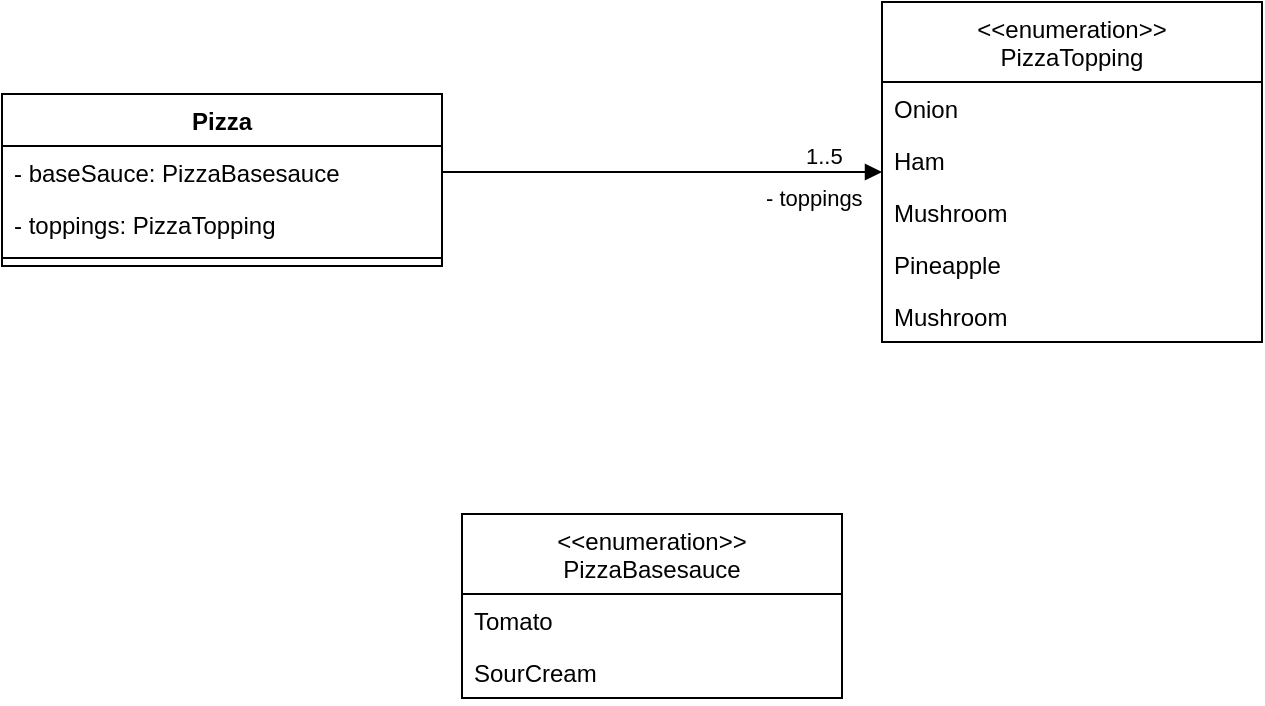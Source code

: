 <mxfile version="13.4.2" type="device"><diagram id="5qs9E-LMO9wak-sIErH1" name="Page-1"><mxGraphModel dx="1422" dy="794" grid="1" gridSize="10" guides="1" tooltips="1" connect="1" arrows="1" fold="1" page="1" pageScale="1" pageWidth="827" pageHeight="1169" math="0" shadow="0"><root><mxCell id="0"/><mxCell id="1" parent="0"/><object label="Pizza" id="7TYF7luZMrs2I7I4rsMM-1"><mxCell style="swimlane;fontStyle=1;align=center;verticalAlign=top;childLayout=stackLayout;horizontal=1;startSize=26;horizontalStack=0;resizeParent=1;resizeParentMax=0;resizeLast=0;collapsible=1;marginBottom=0;" vertex="1" parent="1"><mxGeometry x="40" y="200" width="220" height="86" as="geometry"><mxRectangle x="170" y="210" width="60" height="26" as="alternateBounds"/></mxGeometry></mxCell></object><mxCell id="7TYF7luZMrs2I7I4rsMM-2" value="- baseSauce: PizzaBasesauce" style="text;strokeColor=none;fillColor=none;align=left;verticalAlign=top;spacingLeft=4;spacingRight=4;overflow=hidden;rotatable=0;points=[[0,0.5],[1,0.5]];portConstraint=eastwest;" vertex="1" parent="7TYF7luZMrs2I7I4rsMM-1"><mxGeometry y="26" width="220" height="26" as="geometry"/></mxCell><mxCell id="7TYF7luZMrs2I7I4rsMM-21" value="- toppings: PizzaTopping" style="text;strokeColor=none;fillColor=none;align=left;verticalAlign=top;spacingLeft=4;spacingRight=4;overflow=hidden;rotatable=0;points=[[0,0.5],[1,0.5]];portConstraint=eastwest;" vertex="1" parent="7TYF7luZMrs2I7I4rsMM-1"><mxGeometry y="52" width="220" height="26" as="geometry"/></mxCell><mxCell id="7TYF7luZMrs2I7I4rsMM-3" value="" style="line;strokeWidth=1;fillColor=none;align=left;verticalAlign=middle;spacingTop=-1;spacingLeft=3;spacingRight=3;rotatable=0;labelPosition=right;points=[];portConstraint=eastwest;" vertex="1" parent="7TYF7luZMrs2I7I4rsMM-1"><mxGeometry y="78" width="220" height="8" as="geometry"/></mxCell><mxCell id="7TYF7luZMrs2I7I4rsMM-19" value="- toppings" style="endArrow=block;endFill=1;html=1;edgeStyle=orthogonalEdgeStyle;align=left;verticalAlign=top;exitX=1;exitY=0.5;exitDx=0;exitDy=0;" edge="1" parent="1" source="7TYF7luZMrs2I7I4rsMM-2" target="7TYF7luZMrs2I7I4rsMM-11"><mxGeometry x="0.455" relative="1" as="geometry"><mxPoint x="330" y="280" as="sourcePoint"/><mxPoint x="470" y="170" as="targetPoint"/><mxPoint as="offset"/></mxGeometry></mxCell><mxCell id="7TYF7luZMrs2I7I4rsMM-20" value="1..5" style="edgeLabel;resizable=0;html=1;align=left;verticalAlign=bottom;" connectable="0" vertex="1" parent="7TYF7luZMrs2I7I4rsMM-19"><mxGeometry x="-1" relative="1" as="geometry"><mxPoint x="180" as="offset"/></mxGeometry></mxCell><mxCell id="7TYF7luZMrs2I7I4rsMM-11" value="&lt;&lt;enumeration&gt;&gt;&#10;PizzaTopping" style="swimlane;fontStyle=0;childLayout=stackLayout;horizontal=1;startSize=40;fillColor=none;horizontalStack=0;resizeParent=1;resizeParentMax=0;resizeLast=0;collapsible=1;marginBottom=0;" vertex="1" parent="1"><mxGeometry x="480" y="154" width="190" height="170" as="geometry"/></mxCell><mxCell id="7TYF7luZMrs2I7I4rsMM-12" value="Onion" style="text;strokeColor=none;fillColor=none;align=left;verticalAlign=top;spacingLeft=4;spacingRight=4;overflow=hidden;rotatable=0;points=[[0,0.5],[1,0.5]];portConstraint=eastwest;" vertex="1" parent="7TYF7luZMrs2I7I4rsMM-11"><mxGeometry y="40" width="190" height="26" as="geometry"/></mxCell><mxCell id="7TYF7luZMrs2I7I4rsMM-13" value="Ham" style="text;strokeColor=none;fillColor=none;align=left;verticalAlign=top;spacingLeft=4;spacingRight=4;overflow=hidden;rotatable=0;points=[[0,0.5],[1,0.5]];portConstraint=eastwest;" vertex="1" parent="7TYF7luZMrs2I7I4rsMM-11"><mxGeometry y="66" width="190" height="26" as="geometry"/></mxCell><mxCell id="7TYF7luZMrs2I7I4rsMM-16" value="Mushroom" style="text;strokeColor=none;fillColor=none;align=left;verticalAlign=top;spacingLeft=4;spacingRight=4;overflow=hidden;rotatable=0;points=[[0,0.5],[1,0.5]];portConstraint=eastwest;" vertex="1" parent="7TYF7luZMrs2I7I4rsMM-11"><mxGeometry y="92" width="190" height="26" as="geometry"/></mxCell><mxCell id="7TYF7luZMrs2I7I4rsMM-17" value="Pineapple" style="text;strokeColor=none;fillColor=none;align=left;verticalAlign=top;spacingLeft=4;spacingRight=4;overflow=hidden;rotatable=0;points=[[0,0.5],[1,0.5]];portConstraint=eastwest;" vertex="1" parent="7TYF7luZMrs2I7I4rsMM-11"><mxGeometry y="118" width="190" height="26" as="geometry"/></mxCell><mxCell id="7TYF7luZMrs2I7I4rsMM-18" value="Mushroom" style="text;strokeColor=none;fillColor=none;align=left;verticalAlign=top;spacingLeft=4;spacingRight=4;overflow=hidden;rotatable=0;points=[[0,0.5],[1,0.5]];portConstraint=eastwest;" vertex="1" parent="7TYF7luZMrs2I7I4rsMM-11"><mxGeometry y="144" width="190" height="26" as="geometry"/></mxCell><mxCell id="7TYF7luZMrs2I7I4rsMM-22" value="&lt;&lt;enumeration&gt;&gt;&#10;PizzaBasesauce" style="swimlane;fontStyle=0;childLayout=stackLayout;horizontal=1;startSize=40;fillColor=none;horizontalStack=0;resizeParent=1;resizeParentMax=0;resizeLast=0;collapsible=1;marginBottom=0;" vertex="1" parent="1"><mxGeometry x="270" y="410" width="190" height="92" as="geometry"/></mxCell><mxCell id="7TYF7luZMrs2I7I4rsMM-23" value="Tomato" style="text;strokeColor=none;fillColor=none;align=left;verticalAlign=top;spacingLeft=4;spacingRight=4;overflow=hidden;rotatable=0;points=[[0,0.5],[1,0.5]];portConstraint=eastwest;" vertex="1" parent="7TYF7luZMrs2I7I4rsMM-22"><mxGeometry y="40" width="190" height="26" as="geometry"/></mxCell><mxCell id="7TYF7luZMrs2I7I4rsMM-24" value="SourCream" style="text;strokeColor=none;fillColor=none;align=left;verticalAlign=top;spacingLeft=4;spacingRight=4;overflow=hidden;rotatable=0;points=[[0,0.5],[1,0.5]];portConstraint=eastwest;" vertex="1" parent="7TYF7luZMrs2I7I4rsMM-22"><mxGeometry y="66" width="190" height="26" as="geometry"/></mxCell></root></mxGraphModel></diagram></mxfile>